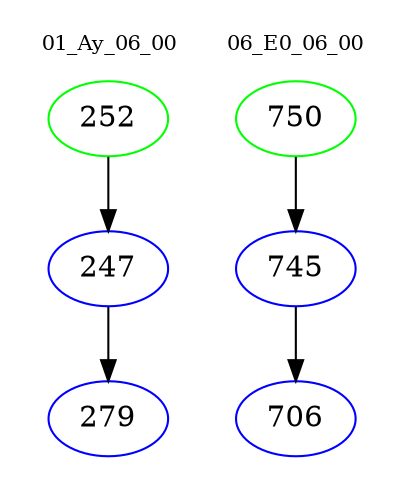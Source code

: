 digraph{
subgraph cluster_0 {
color = white
label = "01_Ay_06_00";
fontsize=10;
T0_252 [label="252", color="green"]
T0_252 -> T0_247 [color="black"]
T0_247 [label="247", color="blue"]
T0_247 -> T0_279 [color="black"]
T0_279 [label="279", color="blue"]
}
subgraph cluster_1 {
color = white
label = "06_E0_06_00";
fontsize=10;
T1_750 [label="750", color="green"]
T1_750 -> T1_745 [color="black"]
T1_745 [label="745", color="blue"]
T1_745 -> T1_706 [color="black"]
T1_706 [label="706", color="blue"]
}
}
